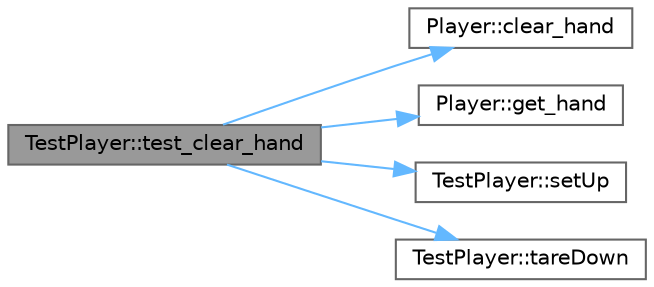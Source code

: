 digraph "TestPlayer::test_clear_hand"
{
 // INTERACTIVE_SVG=YES
 // LATEX_PDF_SIZE
  bgcolor="transparent";
  edge [fontname=Helvetica,fontsize=10,labelfontname=Helvetica,labelfontsize=10];
  node [fontname=Helvetica,fontsize=10,shape=box,height=0.2,width=0.4];
  rankdir="LR";
  Node1 [id="Node000001",label="TestPlayer::test_clear_hand",height=0.2,width=0.4,color="gray40", fillcolor="grey60", style="filled", fontcolor="black",tooltip=" "];
  Node1 -> Node2 [id="edge1_Node000001_Node000002",color="steelblue1",style="solid",tooltip=" "];
  Node2 [id="Node000002",label="Player::clear_hand",height=0.2,width=0.4,color="grey40", fillcolor="white", style="filled",URL="$class_player.html#a174449e6ad5253666daa744a02054066",tooltip="Clears the player's hand of all cards."];
  Node1 -> Node3 [id="edge2_Node000001_Node000003",color="steelblue1",style="solid",tooltip=" "];
  Node3 [id="Node000003",label="Player::get_hand",height=0.2,width=0.4,color="grey40", fillcolor="white", style="filled",URL="$class_player.html#a37e8e81092cab91b3136f56f2faa7d11",tooltip="Gets the player's current hand of cards."];
  Node1 -> Node4 [id="edge3_Node000001_Node000004",color="steelblue1",style="solid",tooltip=" "];
  Node4 [id="Node000004",label="TestPlayer::setUp",height=0.2,width=0.4,color="grey40", fillcolor="white", style="filled",URL="$class_test_player.html#a5c34eef1f1f4e47d9b45e3ebe7e18eb3",tooltip=" "];
  Node1 -> Node5 [id="edge4_Node000001_Node000005",color="steelblue1",style="solid",tooltip=" "];
  Node5 [id="Node000005",label="TestPlayer::tareDown",height=0.2,width=0.4,color="grey40", fillcolor="white", style="filled",URL="$class_test_player.html#aff9534ecbcfa4a591a51452f7b2c89e3",tooltip=" "];
}
